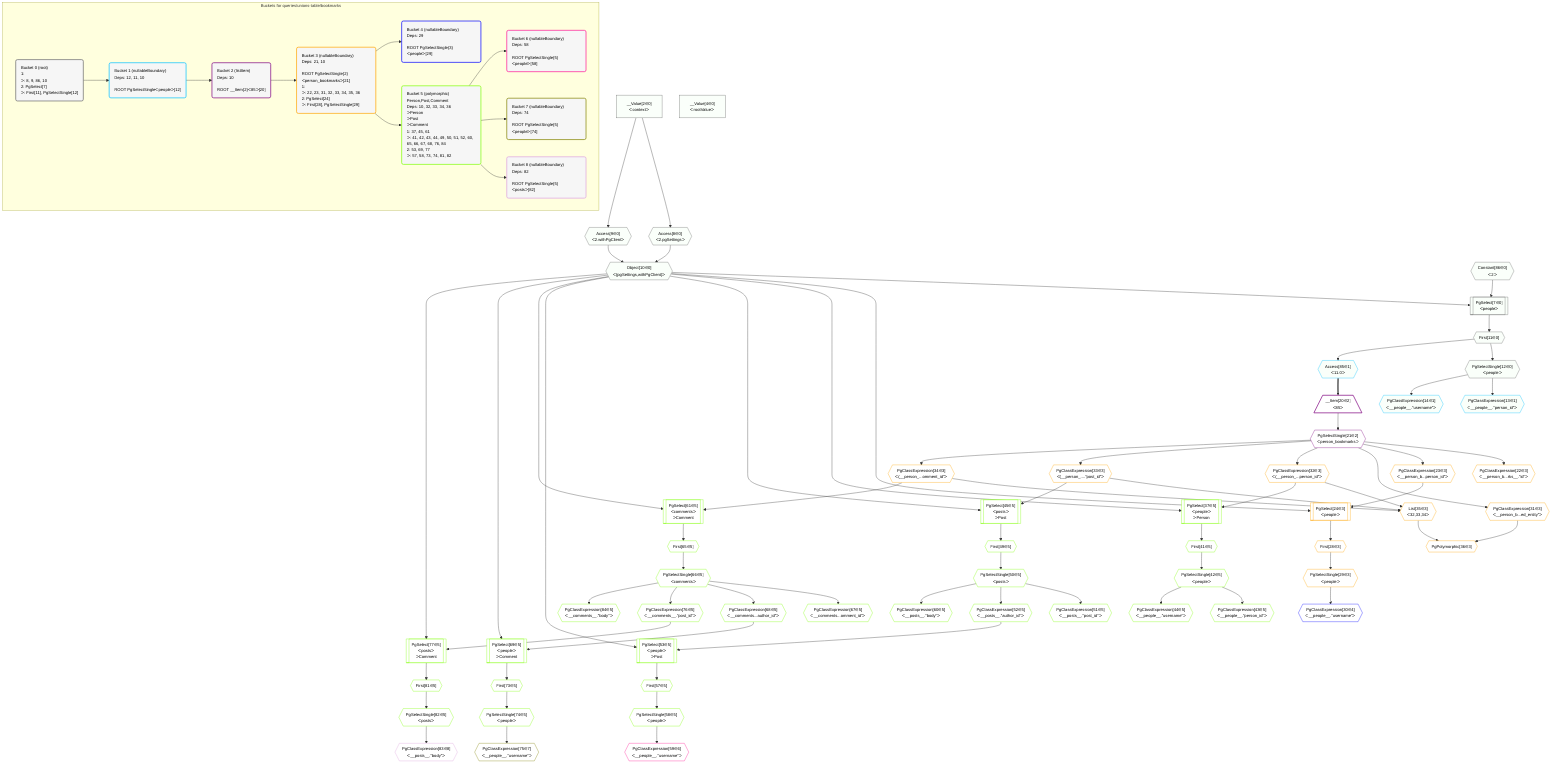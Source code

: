 %%{init: {'themeVariables': { 'fontSize': '12px'}}}%%
graph TD
    classDef path fill:#eee,stroke:#000,color:#000
    classDef plan fill:#fff,stroke-width:1px,color:#000
    classDef itemplan fill:#fff,stroke-width:2px,color:#000
    classDef unbatchedplan fill:#dff,stroke-width:1px,color:#000
    classDef sideeffectplan fill:#fcc,stroke-width:2px,color:#000
    classDef bucket fill:#f6f6f6,color:#000,stroke-width:2px,text-align:left


    %% plan dependencies
    PgSelect7[["PgSelect[7∈0]<br />ᐸpeopleᐳ"]]:::plan
    Object10{{"Object[10∈0]<br />ᐸ{pgSettings,withPgClient}ᐳ"}}:::plan
    Constant86{{"Constant[86∈0]<br />ᐸ2ᐳ"}}:::plan
    Object10 & Constant86 --> PgSelect7
    Access8{{"Access[8∈0]<br />ᐸ2.pgSettingsᐳ"}}:::plan
    Access9{{"Access[9∈0]<br />ᐸ2.withPgClientᐳ"}}:::plan
    Access8 & Access9 --> Object10
    __Value2["__Value[2∈0]<br />ᐸcontextᐳ"]:::plan
    __Value2 --> Access8
    __Value2 --> Access9
    First11{{"First[11∈0]"}}:::plan
    PgSelect7 --> First11
    PgSelectSingle12{{"PgSelectSingle[12∈0]<br />ᐸpeopleᐳ"}}:::plan
    First11 --> PgSelectSingle12
    __Value4["__Value[4∈0]<br />ᐸrootValueᐳ"]:::plan
    PgClassExpression13{{"PgClassExpression[13∈1]<br />ᐸ__people__.”person_id”ᐳ"}}:::plan
    PgSelectSingle12 --> PgClassExpression13
    PgClassExpression14{{"PgClassExpression[14∈1]<br />ᐸ__people__.”username”ᐳ"}}:::plan
    PgSelectSingle12 --> PgClassExpression14
    Access85{{"Access[85∈1]<br />ᐸ11.0ᐳ"}}:::plan
    First11 --> Access85
    __Item20[/"__Item[20∈2]<br />ᐸ85ᐳ"\]:::itemplan
    Access85 ==> __Item20
    PgSelectSingle21{{"PgSelectSingle[21∈2]<br />ᐸperson_bookmarksᐳ"}}:::plan
    __Item20 --> PgSelectSingle21
    List35{{"List[35∈3]<br />ᐸ32,33,34ᐳ"}}:::plan
    PgClassExpression32{{"PgClassExpression[32∈3]<br />ᐸ(__person_...person_id”ᐳ"}}:::plan
    PgClassExpression33{{"PgClassExpression[33∈3]<br />ᐸ(__person_....”post_id”ᐳ"}}:::plan
    PgClassExpression34{{"PgClassExpression[34∈3]<br />ᐸ(__person_...omment_id”ᐳ"}}:::plan
    PgClassExpression32 & PgClassExpression33 & PgClassExpression34 --> List35
    PgSelect24[["PgSelect[24∈3]<br />ᐸpeopleᐳ"]]:::plan
    PgClassExpression23{{"PgClassExpression[23∈3]<br />ᐸ__person_b...person_id”ᐳ"}}:::plan
    Object10 & PgClassExpression23 --> PgSelect24
    PgPolymorphic36{{"PgPolymorphic[36∈3]"}}:::plan
    PgClassExpression31{{"PgClassExpression[31∈3]<br />ᐸ__person_b...ed_entity”ᐳ"}}:::plan
    PgClassExpression31 & List35 --> PgPolymorphic36
    PgClassExpression22{{"PgClassExpression[22∈3]<br />ᐸ__person_b...rks__.”id”ᐳ"}}:::plan
    PgSelectSingle21 --> PgClassExpression22
    PgSelectSingle21 --> PgClassExpression23
    First28{{"First[28∈3]"}}:::plan
    PgSelect24 --> First28
    PgSelectSingle29{{"PgSelectSingle[29∈3]<br />ᐸpeopleᐳ"}}:::plan
    First28 --> PgSelectSingle29
    PgSelectSingle21 --> PgClassExpression31
    PgSelectSingle21 --> PgClassExpression32
    PgSelectSingle21 --> PgClassExpression33
    PgSelectSingle21 --> PgClassExpression34
    PgClassExpression30{{"PgClassExpression[30∈4]<br />ᐸ__people__.”username”ᐳ"}}:::plan
    PgSelectSingle29 --> PgClassExpression30
    PgSelect37[["PgSelect[37∈5]<br />ᐸpeopleᐳ<br />ᐳPerson"]]:::plan
    Object10 & PgClassExpression32 --> PgSelect37
    PgSelect45[["PgSelect[45∈5]<br />ᐸpostsᐳ<br />ᐳPost"]]:::plan
    Object10 & PgClassExpression33 --> PgSelect45
    PgSelect53[["PgSelect[53∈5]<br />ᐸpeopleᐳ<br />ᐳPost"]]:::plan
    PgClassExpression52{{"PgClassExpression[52∈5]<br />ᐸ__posts__.”author_id”ᐳ"}}:::plan
    Object10 & PgClassExpression52 --> PgSelect53
    PgSelect61[["PgSelect[61∈5]<br />ᐸcommentsᐳ<br />ᐳComment"]]:::plan
    Object10 & PgClassExpression34 --> PgSelect61
    PgSelect69[["PgSelect[69∈5]<br />ᐸpeopleᐳ<br />ᐳComment"]]:::plan
    PgClassExpression68{{"PgClassExpression[68∈5]<br />ᐸ__comments...author_id”ᐳ"}}:::plan
    Object10 & PgClassExpression68 --> PgSelect69
    PgSelect77[["PgSelect[77∈5]<br />ᐸpostsᐳ<br />ᐳComment"]]:::plan
    PgClassExpression76{{"PgClassExpression[76∈5]<br />ᐸ__comments__.”post_id”ᐳ"}}:::plan
    Object10 & PgClassExpression76 --> PgSelect77
    First41{{"First[41∈5]"}}:::plan
    PgSelect37 --> First41
    PgSelectSingle42{{"PgSelectSingle[42∈5]<br />ᐸpeopleᐳ"}}:::plan
    First41 --> PgSelectSingle42
    PgClassExpression43{{"PgClassExpression[43∈5]<br />ᐸ__people__.”person_id”ᐳ"}}:::plan
    PgSelectSingle42 --> PgClassExpression43
    PgClassExpression44{{"PgClassExpression[44∈5]<br />ᐸ__people__.”username”ᐳ"}}:::plan
    PgSelectSingle42 --> PgClassExpression44
    First49{{"First[49∈5]"}}:::plan
    PgSelect45 --> First49
    PgSelectSingle50{{"PgSelectSingle[50∈5]<br />ᐸpostsᐳ"}}:::plan
    First49 --> PgSelectSingle50
    PgClassExpression51{{"PgClassExpression[51∈5]<br />ᐸ__posts__.”post_id”ᐳ"}}:::plan
    PgSelectSingle50 --> PgClassExpression51
    PgSelectSingle50 --> PgClassExpression52
    First57{{"First[57∈5]"}}:::plan
    PgSelect53 --> First57
    PgSelectSingle58{{"PgSelectSingle[58∈5]<br />ᐸpeopleᐳ"}}:::plan
    First57 --> PgSelectSingle58
    PgClassExpression60{{"PgClassExpression[60∈5]<br />ᐸ__posts__.”body”ᐳ"}}:::plan
    PgSelectSingle50 --> PgClassExpression60
    First65{{"First[65∈5]"}}:::plan
    PgSelect61 --> First65
    PgSelectSingle66{{"PgSelectSingle[66∈5]<br />ᐸcommentsᐳ"}}:::plan
    First65 --> PgSelectSingle66
    PgClassExpression67{{"PgClassExpression[67∈5]<br />ᐸ__comments...omment_id”ᐳ"}}:::plan
    PgSelectSingle66 --> PgClassExpression67
    PgSelectSingle66 --> PgClassExpression68
    First73{{"First[73∈5]"}}:::plan
    PgSelect69 --> First73
    PgSelectSingle74{{"PgSelectSingle[74∈5]<br />ᐸpeopleᐳ"}}:::plan
    First73 --> PgSelectSingle74
    PgSelectSingle66 --> PgClassExpression76
    First81{{"First[81∈5]"}}:::plan
    PgSelect77 --> First81
    PgSelectSingle82{{"PgSelectSingle[82∈5]<br />ᐸpostsᐳ"}}:::plan
    First81 --> PgSelectSingle82
    PgClassExpression84{{"PgClassExpression[84∈5]<br />ᐸ__comments__.”body”ᐳ"}}:::plan
    PgSelectSingle66 --> PgClassExpression84
    PgClassExpression59{{"PgClassExpression[59∈6]<br />ᐸ__people__.”username”ᐳ"}}:::plan
    PgSelectSingle58 --> PgClassExpression59
    PgClassExpression75{{"PgClassExpression[75∈7]<br />ᐸ__people__.”username”ᐳ"}}:::plan
    PgSelectSingle74 --> PgClassExpression75
    PgClassExpression83{{"PgClassExpression[83∈8]<br />ᐸ__posts__.”body”ᐳ"}}:::plan
    PgSelectSingle82 --> PgClassExpression83

    %% define steps

    subgraph "Buckets for queries/unions-table/bookmarks"
    Bucket0("Bucket 0 (root)<br />1: <br />ᐳ: 8, 9, 86, 10<br />2: PgSelect[7]<br />ᐳ: First[11], PgSelectSingle[12]"):::bucket
    classDef bucket0 stroke:#696969
    class Bucket0,__Value2,__Value4,PgSelect7,Access8,Access9,Object10,First11,PgSelectSingle12,Constant86 bucket0
    Bucket1("Bucket 1 (nullableBoundary)<br />Deps: 12, 11, 10<br /><br />ROOT PgSelectSingleᐸpeopleᐳ[12]"):::bucket
    classDef bucket1 stroke:#00bfff
    class Bucket1,PgClassExpression13,PgClassExpression14,Access85 bucket1
    Bucket2("Bucket 2 (listItem)<br />Deps: 10<br /><br />ROOT __Item{2}ᐸ85ᐳ[20]"):::bucket
    classDef bucket2 stroke:#7f007f
    class Bucket2,__Item20,PgSelectSingle21 bucket2
    Bucket3("Bucket 3 (nullableBoundary)<br />Deps: 21, 10<br /><br />ROOT PgSelectSingle{2}ᐸperson_bookmarksᐳ[21]<br />1: <br />ᐳ: 22, 23, 31, 32, 33, 34, 35, 36<br />2: PgSelect[24]<br />ᐳ: First[28], PgSelectSingle[29]"):::bucket
    classDef bucket3 stroke:#ffa500
    class Bucket3,PgClassExpression22,PgClassExpression23,PgSelect24,First28,PgSelectSingle29,PgClassExpression31,PgClassExpression32,PgClassExpression33,PgClassExpression34,List35,PgPolymorphic36 bucket3
    Bucket4("Bucket 4 (nullableBoundary)<br />Deps: 29<br /><br />ROOT PgSelectSingle{3}ᐸpeopleᐳ[29]"):::bucket
    classDef bucket4 stroke:#0000ff
    class Bucket4,PgClassExpression30 bucket4
    Bucket5("Bucket 5 (polymorphic)<br />Person,Post,Comment<br />Deps: 10, 32, 33, 34, 36<br />ᐳPerson<br />ᐳPost<br />ᐳComment<br />1: 37, 45, 61<br />ᐳ: 41, 42, 43, 44, 49, 50, 51, 52, 60, 65, 66, 67, 68, 76, 84<br />2: 53, 69, 77<br />ᐳ: 57, 58, 73, 74, 81, 82"):::bucket
    classDef bucket5 stroke:#7fff00
    class Bucket5,PgSelect37,First41,PgSelectSingle42,PgClassExpression43,PgClassExpression44,PgSelect45,First49,PgSelectSingle50,PgClassExpression51,PgClassExpression52,PgSelect53,First57,PgSelectSingle58,PgClassExpression60,PgSelect61,First65,PgSelectSingle66,PgClassExpression67,PgClassExpression68,PgSelect69,First73,PgSelectSingle74,PgClassExpression76,PgSelect77,First81,PgSelectSingle82,PgClassExpression84 bucket5
    Bucket6("Bucket 6 (nullableBoundary)<br />Deps: 58<br /><br />ROOT PgSelectSingle{5}ᐸpeopleᐳ[58]"):::bucket
    classDef bucket6 stroke:#ff1493
    class Bucket6,PgClassExpression59 bucket6
    Bucket7("Bucket 7 (nullableBoundary)<br />Deps: 74<br /><br />ROOT PgSelectSingle{5}ᐸpeopleᐳ[74]"):::bucket
    classDef bucket7 stroke:#808000
    class Bucket7,PgClassExpression75 bucket7
    Bucket8("Bucket 8 (nullableBoundary)<br />Deps: 82<br /><br />ROOT PgSelectSingle{5}ᐸpostsᐳ[82]"):::bucket
    classDef bucket8 stroke:#dda0dd
    class Bucket8,PgClassExpression83 bucket8
    Bucket0 --> Bucket1
    Bucket1 --> Bucket2
    Bucket2 --> Bucket3
    Bucket3 --> Bucket4 & Bucket5
    Bucket5 --> Bucket6 & Bucket7 & Bucket8
    classDef unary fill:#fafffa,borderWidth:8px
    class PgSelect7,Object10,Access8,Access9,First11,PgSelectSingle12,__Value2,__Value4,Constant86,PgClassExpression13,PgClassExpression14,Access85 unary
    end
